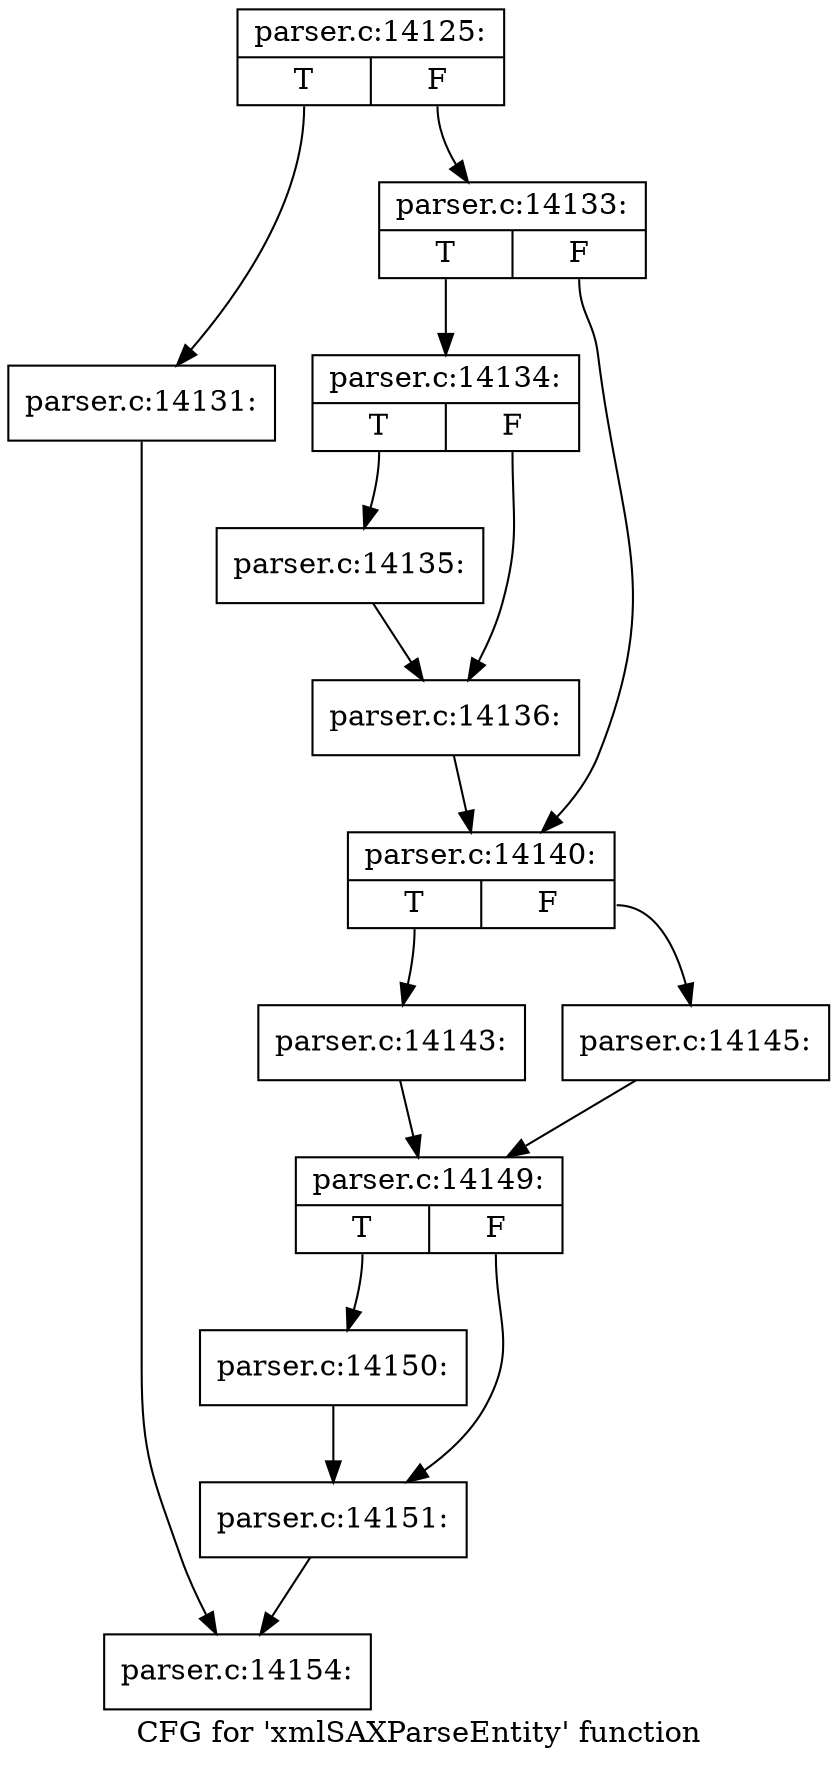 digraph "CFG for 'xmlSAXParseEntity' function" {
	label="CFG for 'xmlSAXParseEntity' function";

	Node0x5f5d810 [shape=record,label="{parser.c:14125:|{<s0>T|<s1>F}}"];
	Node0x5f5d810:s0 -> Node0x5f5ef90;
	Node0x5f5d810:s1 -> Node0x5f5f320;
	Node0x5f5ef90 [shape=record,label="{parser.c:14131:}"];
	Node0x5f5ef90 -> Node0x5f3f070;
	Node0x5f5f320 [shape=record,label="{parser.c:14133:|{<s0>T|<s1>F}}"];
	Node0x5f5f320:s0 -> Node0x5f5f5c0;
	Node0x5f5f320:s1 -> Node0x5f5f610;
	Node0x5f5f5c0 [shape=record,label="{parser.c:14134:|{<s0>T|<s1>F}}"];
	Node0x5f5f5c0:s0 -> Node0x5f5f860;
	Node0x5f5f5c0:s1 -> Node0x5f5f8b0;
	Node0x5f5f860 [shape=record,label="{parser.c:14135:}"];
	Node0x5f5f860 -> Node0x5f5f8b0;
	Node0x5f5f8b0 [shape=record,label="{parser.c:14136:}"];
	Node0x5f5f8b0 -> Node0x5f5f610;
	Node0x5f5f610 [shape=record,label="{parser.c:14140:|{<s0>T|<s1>F}}"];
	Node0x5f5f610:s0 -> Node0x5f60720;
	Node0x5f5f610:s1 -> Node0x5f607c0;
	Node0x5f60720 [shape=record,label="{parser.c:14143:}"];
	Node0x5f60720 -> Node0x5f60770;
	Node0x5f607c0 [shape=record,label="{parser.c:14145:}"];
	Node0x5f607c0 -> Node0x5f60770;
	Node0x5f60770 [shape=record,label="{parser.c:14149:|{<s0>T|<s1>F}}"];
	Node0x5f60770:s0 -> Node0x5f61530;
	Node0x5f60770:s1 -> Node0x5f61580;
	Node0x5f61530 [shape=record,label="{parser.c:14150:}"];
	Node0x5f61530 -> Node0x5f61580;
	Node0x5f61580 [shape=record,label="{parser.c:14151:}"];
	Node0x5f61580 -> Node0x5f3f070;
	Node0x5f3f070 [shape=record,label="{parser.c:14154:}"];
}
